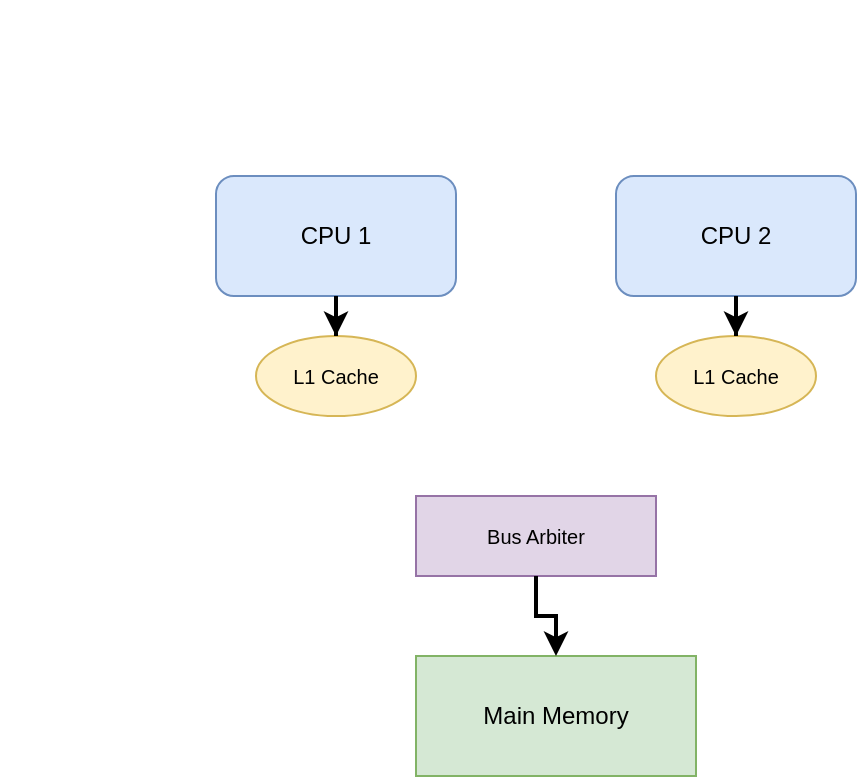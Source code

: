 <mxfile version="14.6.13" type="device">
  <diagram id="multiple" name="Multiple Processor">
    <mxGraphModel dx="1000" dy="600" grid="1" gridSize="10" guides="1" tooltips="1" connect="1" arrows="1" fold="1" page="1" pageScale="1" pageWidth="827" pageHeight="1169" background="#ffffff">
      <root>
        <mxCell id="0"/>
        <mxCell id="1" parent="0"/>
        <!-- Processor 1 -->
        <mxCell id="p1" value="CPU 1" style="rounded=1;whiteSpace=wrap;html=1;fillColor=#dae8fc;strokeColor=#6c8ebf;fontSize=12;" vertex="1" parent="1">
          <mxGeometry x="100" y="80" width="120" height="60" as="geometry"/>
        </mxCell>
        <!-- L1 Cache 1 -->
        <mxCell id="l1_1" value="L1 Cache" style="ellipse;whiteSpace=wrap;html=1;fillColor=#fff2cc;strokeColor=#d6b656;fontSize=10;" vertex="1" parent="1">
          <mxGeometry x="120" y="160" width="80" height="40" as="geometry"/>
        </mxCell>
        <!-- Processor 2 -->
        <mxCell id="p2" value="CPU 2" style="rounded=1;whiteSpace=wrap;html=1;fillColor=#dae8fc;strokeColor=#6c8ebf;fontSize=12;" vertex="1" parent="1">
          <mxGeometry x="300" y="80" width="120" height="60" as="geometry"/>
        </mxCell>
        <!-- L1 Cache 2 -->
        <mxCell id="l1_2" value="L1 Cache" style="ellipse;whiteSpace=wrap;html=1;fillColor=#fff2cc;strokeColor=#d6b656;fontSize=10;" vertex="1" parent="1">
          <mxGeometry x="320" y="160" width="80" height="40" as="geometry"/>
        </mxCell>
        <!-- Bus Arbiter -->
        <mxCell id="arb" value="Bus Arbiter" style="rectangle;whiteSpace=wrap;html=1;fillColor=#e1d5e7;strokeColor=#9673a6;fontSize=10;" vertex="1" parent="1">
          <mxGeometry x="200" y="240" width="120" height="40" as="geometry"/>
        </mxCell>
        <!-- Shared Memory -->
        <mxCell id="mem" value="Main Memory" style="rectangle;whiteSpace=wrap;html=1;fillColor=#d5e8d4;strokeColor=#82b366;fontSize=12;" vertex="1" parent="1">
          <mxGeometry x="200" y="320" width="140" height="60" as="geometry"/>
        </mxCell>
        <!-- Connections CPU->L1 -->
        <mxCell id="e1" style="edgeStyle=orthogonalEdgeStyle;rounded=0;orthogonalLoop=1;jettySize=auto;html=1;strokeWidth=2;" edge="1" parent="1" source="p1" target="l1_1">
          <mxGeometry relative="1" as="geometry"/>
        </mxCell>
        <mxCell id="e2" style="edgeStyle=orthogonalEdgeStyle;rounded=0;orthogonalLoop=1;jettySize=auto;html=1;strokeWidth=2;" edge="1" parent="1" source="p2" target="l1_2">
          <mxGeometry relative="1" as="geometry"/>
        </mxCell>
        <!-- L1->Arbiter -->
        <mxCell id="e3" style="edgeStyle=orthogonalEdgeStyle;rounded=0;orthogonalLoop=1;jettySize=auto;html=1;strokeWidth=2;" edge="1" parent="1" source="l1_1" target="arb"/>
        <mxCell id="e4" style="edgeStyle=orthogonalEdgeStyle;rounded=0;orthogonalLoop=1;jettySize=auto;html=1;strokeWidth=2;" edge="1" parent="1" source="l1_2" target="arb"/>
        <!-- Arbiter->Memory -->
        <mxCell id="e5" style="edgeStyle=orthogonalEdgeStyle;rounded=0;orthogonalLoop=1;jettySize=auto;html=1;strokeWidth=2;" edge="1" parent="1" source="arb" target="mem">
          <mxGeometry relative="1" as="geometry"/>
        </mxCell>
      </root>
    </mxGraphModel>
  </diagram>
  <diagram id="symmetric" name="Symmetric Multiprocessor">
    <mxGraphModel dx="1000" dy="600" grid="1" gridSize="10" guides="1" tooltips="1" connect="1" arrows="1" fold="1" page="1" pageScale="1" pageWidth="827" pageHeight="1169" background="#ffffff">
      <root>
        <mxCell id="0"/>
        <mxCell id="1" parent="0"/>
        <!-- CPUs with private L1 -->
        <mxCell id="cp1" value="CPU 1" style="rounded=1;whiteSpace=wrap;html=1;fillColor=#dae8fc;strokeColor=#6c8ebf;" vertex="1" parent="1">
          <mxGeometry x="100" y="60" width="100" height="50" as="geometry"/>
        </mxCell>
        <mxCell id="c1l1" value="L1 Cache" style="ellipse;whiteSpace=wrap;html=1;fillColor=#fff2cc;strokeColor=#d6b656;" vertex="1" parent="1">
          <mxGeometry x="115" y="120" width="70" height="30" as="geometry"/>
        </mxCell>
        <mxCell id="cp2" value="CPU 2" style="rounded=1;whiteSpace=wrap;html=1;fillColor=#dae8fc;strokeColor=#6c8ebf;" vertex="1" parent="1">
          <mxGeometry x="260" y="60" width="100" height="50" as="geometry"/>
        </mxCell>
        <mxCell id="c2l1" value="L1 Cache" style="ellipse;whiteSpace=wrap;html=1;fillColor=#fff2cc;strokeColor=#d6b656;" vertex="1" parent="1">
          <mxGeometry x="275" y="120" width="70" height="30" as="geometry"/>
        </mxCell>
        <!-- Shared L2 Cache -->
        <mxCell id="l2" value="Shared L2 Cache" style="rectangle;whiteSpace=wrap;html=1;fillColor=#f8cecc;strokeColor=#b85450;" vertex="1" parent="1">
          <mxGeometry x="180" y="180" width="120" height="50" as="geometry"/>
        </mxCell>
        <!-- Crossbar Switch -->
        <mxCell id="xb" value="Crossbar" style="rectangle;whiteSpace=wrap;html=1;fillColor=#d5e8d4;strokeColor=#82b366;fontSize=10;" vertex="1" parent="1">
          <mxGeometry x="180" y="250" width="120" height="40" as="geometry"/>
        </mxCell>
        <!-- Main Memory -->
        <mxCell id="mm" value="Main Memory" style="rectangle;whiteSpace=wrap;html=1;fillColor=#f5f5f5;strokeColor=#999999;" vertex="1" parent="1">
          <mxGeometry x="180" y="310" width="120" height="60" as="geometry"/>
        </mxCell>
        <!-- Connections -->
        <mxCell id="e1s" style="edgeStyle=orthogonalEdgeStyle;html=1;strokeWidth=2;" edge="1" parent="1" source="cp1" target="c1l1"/>
        <mxCell id="e2s" style="edgeStyle=orthogonalEdgeStyle;html=1;strokeWidth=2;" edge="1" parent="1" source="cp2" target="c2l1"/>
        <mxCell id="e3s" style="edgeStyle=orthogonalEdgeStyle;html=1;strokeWidth=2;" edge="1" parent="1" source="c1l1" target="l2"/>
        <mxCell id="e4s" style="edgeStyle=orthogonalEdgeStyle;html=1;strokeWidth=2;" edge="1" parent="1" source="c2l1" target="l2"/>
        <mxCell id="e5s" style="edgeStyle=orthogonalEdgeStyle;html=1;strokeWidth=2;" edge="1" parent="1" source="l2" target="xb"/>
        <mxCell id="e6s" style="edgeStyle=orthogonalEdgeStyle;html=1;strokeWidth=2;" edge="1" parent="1" source="xb" target="mm"/>
      </root>
    </mxGraphModel>
  </diagram>
</mxfile>
